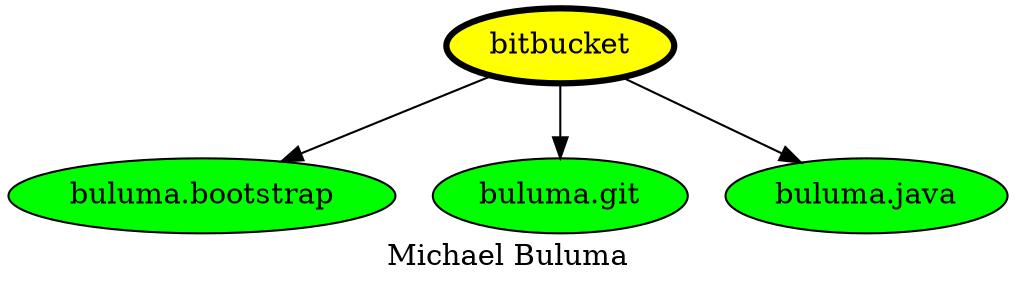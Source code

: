 digraph PhiloDilemma {
  label = "Michael Buluma" ;
  overlap=false
  {
    "bitbucket" [fillcolor=yellow style=filled penwidth=3]
    "buluma.bootstrap" [fillcolor=green style=filled]
    "buluma.git" [fillcolor=green style=filled]
    "buluma.java" [fillcolor=green style=filled]
  }
  "bitbucket" -> "buluma.bootstrap"
  "bitbucket" -> "buluma.git"
  "bitbucket" -> "buluma.java"
}
